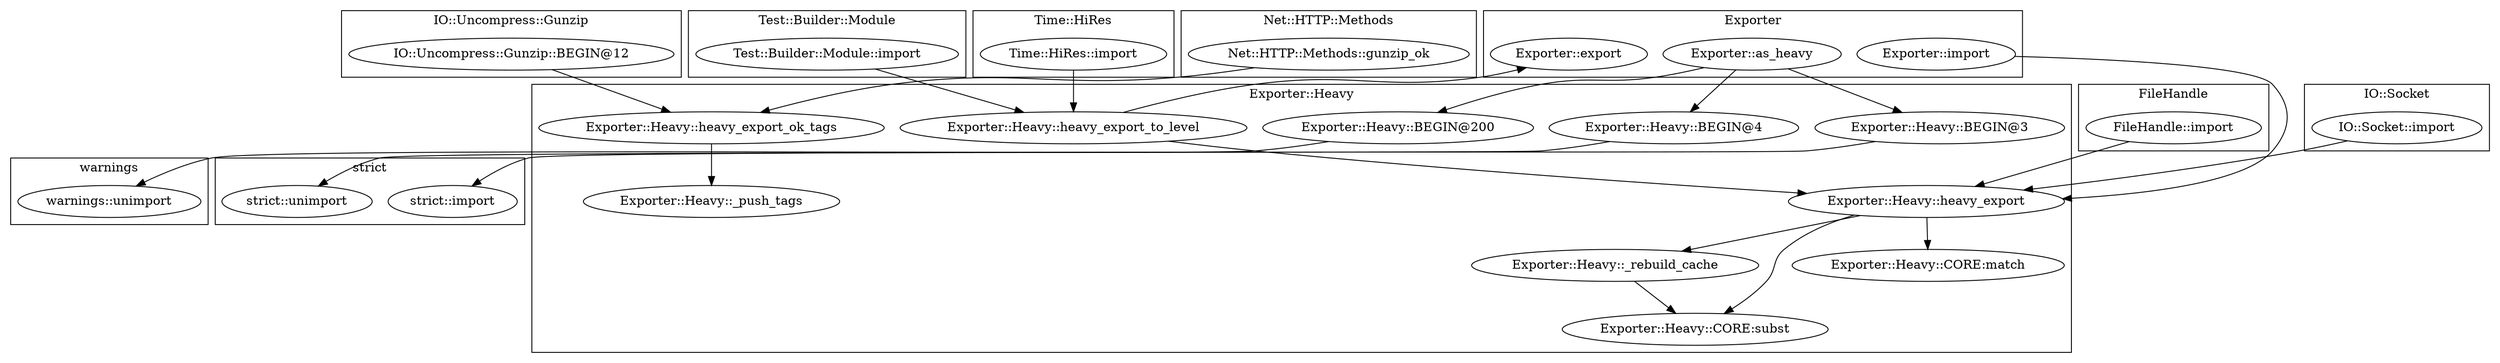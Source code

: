 digraph {
graph [overlap=false]
subgraph cluster_warnings {
	label="warnings";
	"warnings::unimport";
}
subgraph cluster_FileHandle {
	label="FileHandle";
	"FileHandle::import";
}
subgraph cluster_strict {
	label="strict";
	"strict::import";
	"strict::unimport";
}
subgraph cluster_Exporter_Heavy {
	label="Exporter::Heavy";
	"Exporter::Heavy::_rebuild_cache";
	"Exporter::Heavy::_push_tags";
	"Exporter::Heavy::CORE:subst";
	"Exporter::Heavy::heavy_export_ok_tags";
	"Exporter::Heavy::BEGIN@200";
	"Exporter::Heavy::heavy_export_to_level";
	"Exporter::Heavy::BEGIN@4";
	"Exporter::Heavy::CORE:match";
	"Exporter::Heavy::heavy_export";
	"Exporter::Heavy::BEGIN@3";
}
subgraph cluster_IO_Uncompress_Gunzip {
	label="IO::Uncompress::Gunzip";
	"IO::Uncompress::Gunzip::BEGIN@12";
}
subgraph cluster_Exporter {
	label="Exporter";
	"Exporter::import";
	"Exporter::as_heavy";
	"Exporter::export";
}
subgraph cluster_IO_Socket {
	label="IO::Socket";
	"IO::Socket::import";
}
subgraph cluster_Test_Builder_Module {
	label="Test::Builder::Module";
	"Test::Builder::Module::import";
}
subgraph cluster_Time_HiRes {
	label="Time::HiRes";
	"Time::HiRes::import";
}
subgraph cluster_Net_HTTP_Methods {
	label="Net::HTTP::Methods";
	"Net::HTTP::Methods::gunzip_ok";
}
"Exporter::Heavy::BEGIN@200" -> "warnings::unimport";
"Net::HTTP::Methods::gunzip_ok" -> "Exporter::Heavy::heavy_export_ok_tags";
"IO::Uncompress::Gunzip::BEGIN@12" -> "Exporter::Heavy::heavy_export_ok_tags";
"Exporter::Heavy::heavy_export_ok_tags" -> "Exporter::Heavy::_push_tags";
"Exporter::as_heavy" -> "Exporter::Heavy::BEGIN@4";
"Time::HiRes::import" -> "Exporter::Heavy::heavy_export_to_level";
"Test::Builder::Module::import" -> "Exporter::Heavy::heavy_export_to_level";
"Exporter::Heavy::heavy_export" -> "Exporter::Heavy::CORE:match";
"Exporter::Heavy::heavy_export" -> "Exporter::Heavy::_rebuild_cache";
"Exporter::Heavy::BEGIN@4" -> "strict::unimport";
"Exporter::Heavy::heavy_export_to_level" -> "Exporter::export";
"Exporter::Heavy::_rebuild_cache" -> "Exporter::Heavy::CORE:subst";
"Exporter::Heavy::heavy_export" -> "Exporter::Heavy::CORE:subst";
"Exporter::import" -> "Exporter::Heavy::heavy_export";
"FileHandle::import" -> "Exporter::Heavy::heavy_export";
"IO::Socket::import" -> "Exporter::Heavy::heavy_export";
"Exporter::Heavy::heavy_export_to_level" -> "Exporter::Heavy::heavy_export";
"Exporter::as_heavy" -> "Exporter::Heavy::BEGIN@200";
"Exporter::Heavy::BEGIN@3" -> "strict::import";
"Exporter::as_heavy" -> "Exporter::Heavy::BEGIN@3";
}
